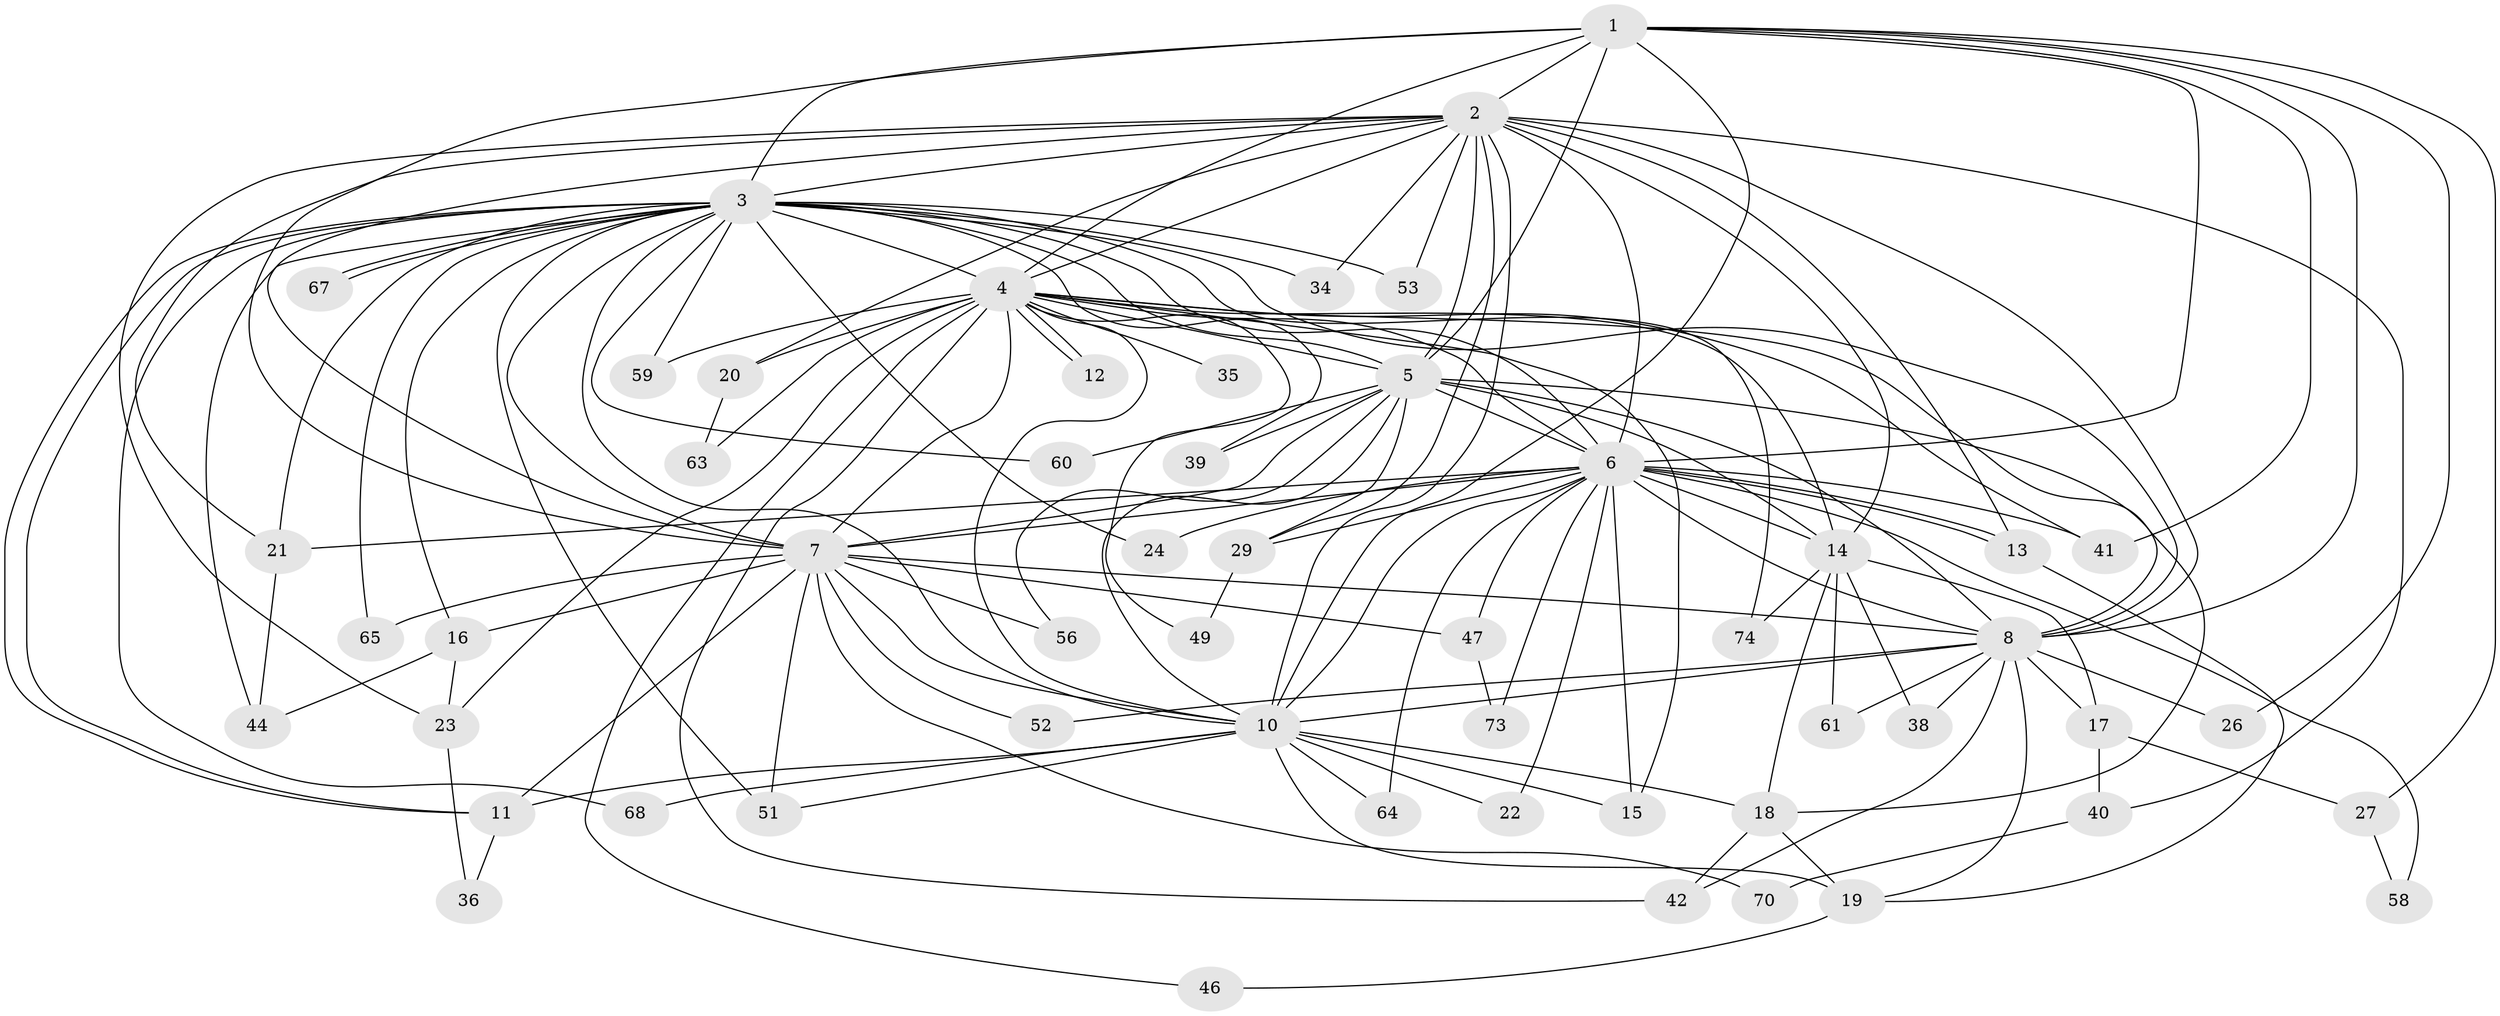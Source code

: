 // original degree distribution, {13: 0.013333333333333334, 12: 0.013333333333333334, 28: 0.013333333333333334, 24: 0.013333333333333334, 16: 0.04, 22: 0.013333333333333334, 15: 0.013333333333333334, 17: 0.013333333333333334, 5: 0.04, 2: 0.56, 4: 0.08, 9: 0.013333333333333334, 3: 0.17333333333333334}
// Generated by graph-tools (version 1.1) at 2025/41/03/06/25 10:41:37]
// undirected, 54 vertices, 141 edges
graph export_dot {
graph [start="1"]
  node [color=gray90,style=filled];
  1 [super="+48"];
  2 [super="+9"];
  3 [super="+45"];
  4 [super="+30"];
  5 [super="+25"];
  6 [super="+32"];
  7 [super="+43"];
  8 [super="+66"];
  10 [super="+71"];
  11 [super="+75"];
  12;
  13 [super="+28"];
  14 [super="+55"];
  15 [super="+50"];
  16;
  17;
  18;
  19 [super="+37"];
  20;
  21 [super="+33"];
  22;
  23 [super="+31"];
  24;
  26;
  27;
  29 [super="+62"];
  34;
  35;
  36;
  38;
  39;
  40;
  41 [super="+69"];
  42 [super="+57"];
  44 [super="+72"];
  46;
  47;
  49;
  51 [super="+54"];
  52;
  53;
  56;
  58;
  59;
  60;
  61;
  63;
  64;
  65;
  67;
  68;
  70;
  73;
  74;
  1 -- 2 [weight=2];
  1 -- 3;
  1 -- 4;
  1 -- 5 [weight=2];
  1 -- 6;
  1 -- 7;
  1 -- 8;
  1 -- 10;
  1 -- 26;
  1 -- 27;
  1 -- 41;
  2 -- 3 [weight=2];
  2 -- 4 [weight=2];
  2 -- 5 [weight=2];
  2 -- 6 [weight=2];
  2 -- 7 [weight=2];
  2 -- 8 [weight=2];
  2 -- 10 [weight=2];
  2 -- 20;
  2 -- 21;
  2 -- 34;
  2 -- 40;
  2 -- 23;
  2 -- 53;
  2 -- 29;
  2 -- 14;
  2 -- 13;
  3 -- 4 [weight=3];
  3 -- 5;
  3 -- 6;
  3 -- 7;
  3 -- 8;
  3 -- 10;
  3 -- 11;
  3 -- 11;
  3 -- 16;
  3 -- 24;
  3 -- 34;
  3 -- 39;
  3 -- 44;
  3 -- 53;
  3 -- 59;
  3 -- 60;
  3 -- 65;
  3 -- 67;
  3 -- 67;
  3 -- 68;
  3 -- 74;
  3 -- 21;
  3 -- 51;
  4 -- 5;
  4 -- 6;
  4 -- 7;
  4 -- 8;
  4 -- 10;
  4 -- 12;
  4 -- 12;
  4 -- 14;
  4 -- 15;
  4 -- 20;
  4 -- 35 [weight=2];
  4 -- 41;
  4 -- 42;
  4 -- 46;
  4 -- 49;
  4 -- 59;
  4 -- 63;
  4 -- 23;
  5 -- 6;
  5 -- 7;
  5 -- 8;
  5 -- 10;
  5 -- 14;
  5 -- 29;
  5 -- 39;
  5 -- 56;
  5 -- 60;
  5 -- 18;
  6 -- 7;
  6 -- 8;
  6 -- 10;
  6 -- 13;
  6 -- 13;
  6 -- 21;
  6 -- 22;
  6 -- 24;
  6 -- 29;
  6 -- 41;
  6 -- 47;
  6 -- 58;
  6 -- 64;
  6 -- 73;
  6 -- 14;
  6 -- 15;
  7 -- 8;
  7 -- 10;
  7 -- 16;
  7 -- 47;
  7 -- 51;
  7 -- 70;
  7 -- 56;
  7 -- 65;
  7 -- 52;
  7 -- 11;
  8 -- 10;
  8 -- 17;
  8 -- 26;
  8 -- 38;
  8 -- 42;
  8 -- 52;
  8 -- 61;
  8 -- 19;
  10 -- 15;
  10 -- 18;
  10 -- 19;
  10 -- 22;
  10 -- 51;
  10 -- 64;
  10 -- 68;
  10 -- 11;
  11 -- 36;
  13 -- 19;
  14 -- 17;
  14 -- 18;
  14 -- 38;
  14 -- 61;
  14 -- 74;
  16 -- 23;
  16 -- 44;
  17 -- 27;
  17 -- 40;
  18 -- 19;
  18 -- 42;
  19 -- 46;
  20 -- 63;
  21 -- 44;
  23 -- 36;
  27 -- 58;
  29 -- 49;
  40 -- 70;
  47 -- 73;
}
